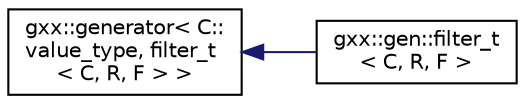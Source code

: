 digraph "Graphical Class Hierarchy"
{
  edge [fontname="Helvetica",fontsize="10",labelfontname="Helvetica",labelfontsize="10"];
  node [fontname="Helvetica",fontsize="10",shape=record];
  rankdir="LR";
  Node1 [label="gxx::generator\< C::\lvalue_type, filter_t\l\< C, R, F \> \>",height=0.2,width=0.4,color="black", fillcolor="white", style="filled",URL="$classgxx_1_1generator.html"];
  Node1 -> Node2 [dir="back",color="midnightblue",fontsize="10",style="solid",fontname="Helvetica"];
  Node2 [label="gxx::gen::filter_t\l\< C, R, F \>",height=0.2,width=0.4,color="black", fillcolor="white", style="filled",URL="$classgxx_1_1gen_1_1filter__t.html"];
}

